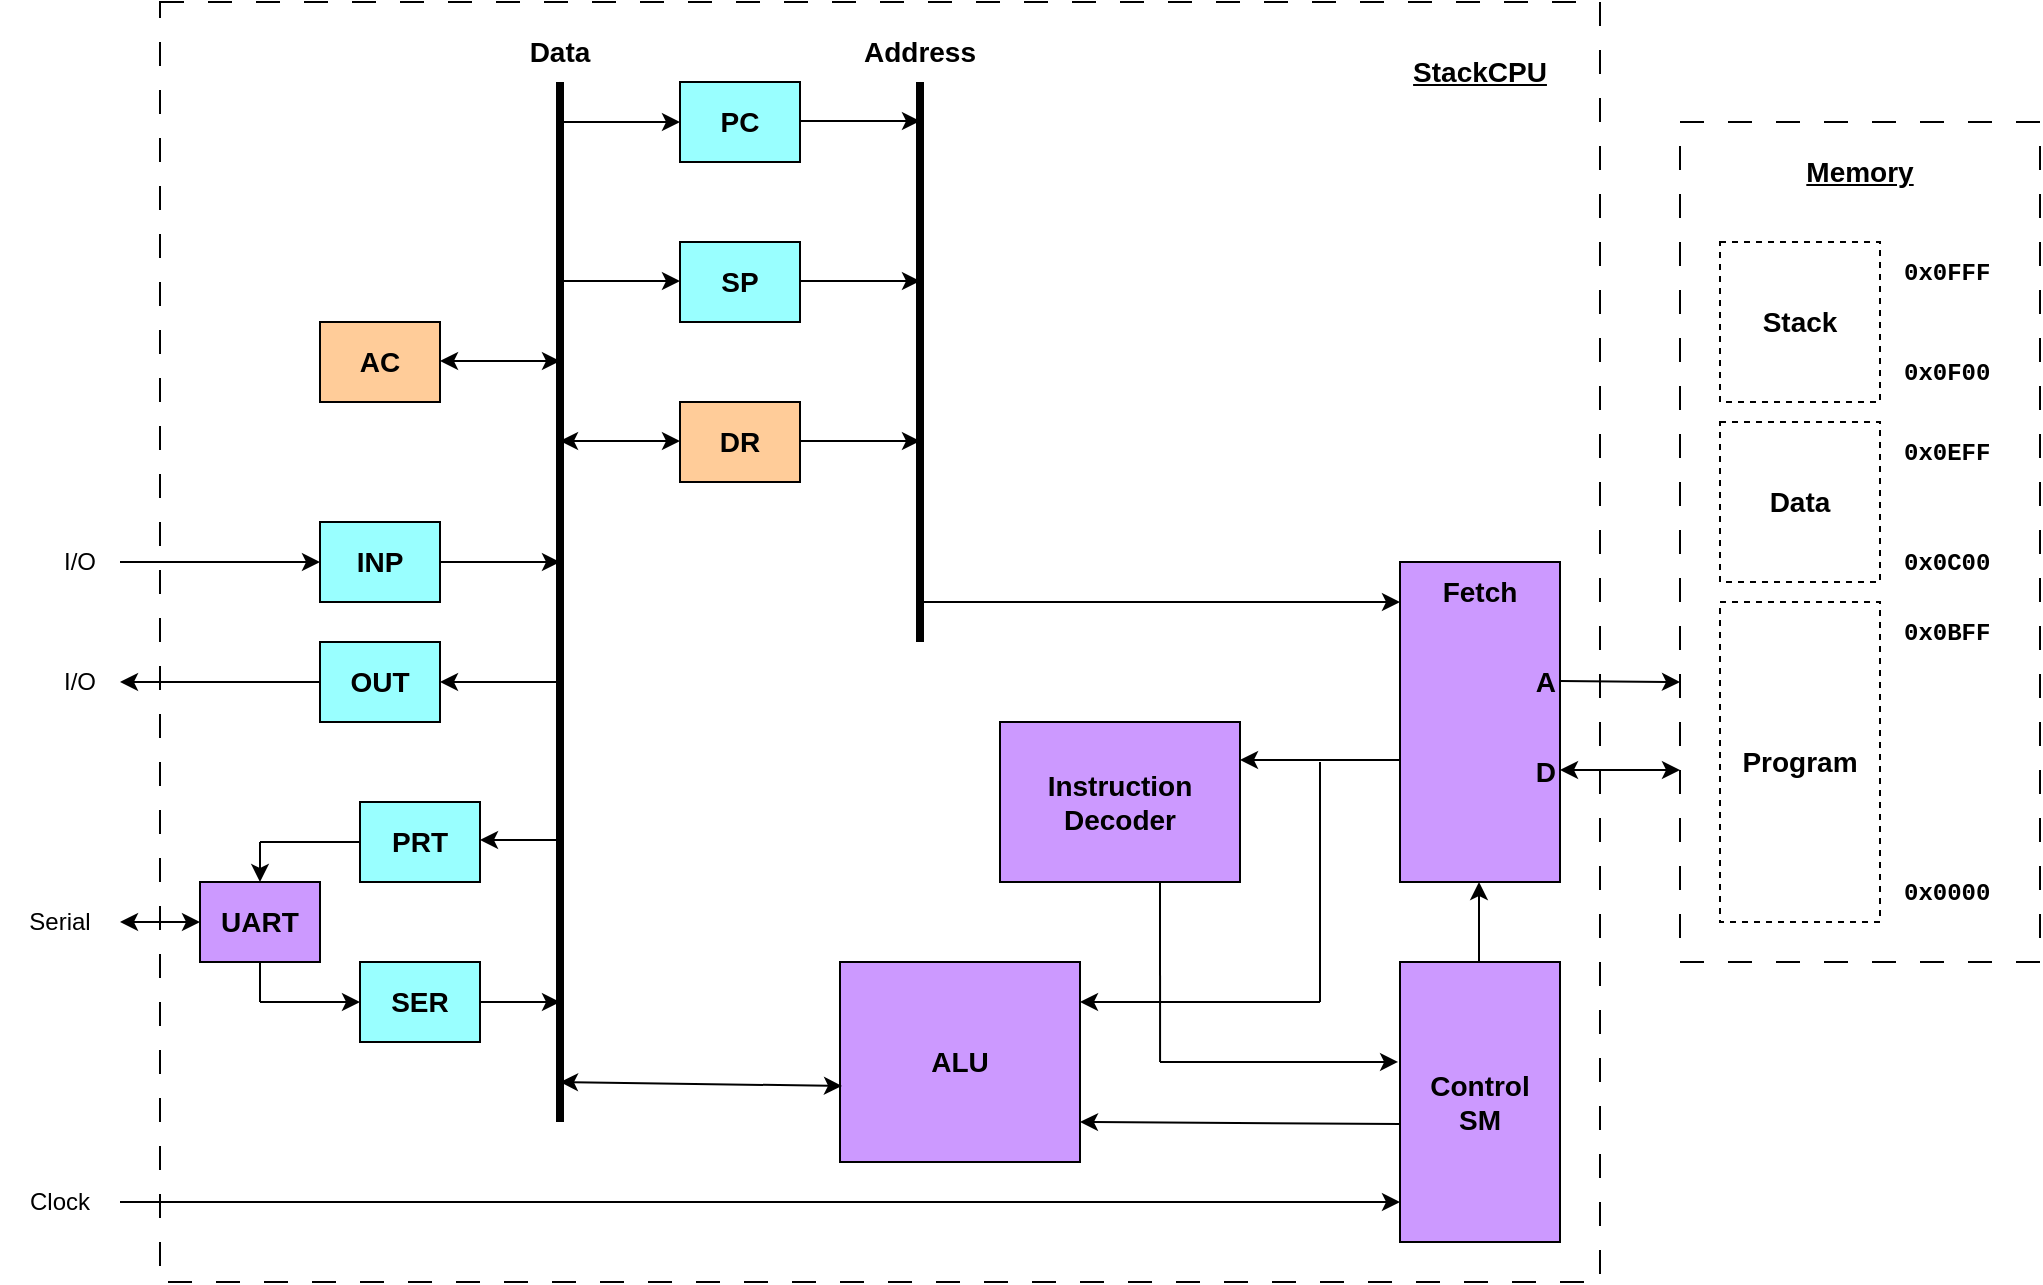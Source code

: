 <mxfile version="28.0.6">
  <diagram id="gKfQR6QMqfabCFEobmAz" name="Page-1">
    <mxGraphModel dx="1126" dy="748" grid="1" gridSize="10" guides="1" tooltips="1" connect="1" arrows="1" fold="1" page="1" pageScale="1" pageWidth="1100" pageHeight="850" math="0" shadow="0">
      <root>
        <mxCell id="0" />
        <mxCell id="1" parent="0" />
        <mxCell id="Fho4y9NvzUoqDBFK6mao-48" value="" style="rounded=0;whiteSpace=wrap;html=1;dashed=1;dashPattern=12 12;" parent="1" vertex="1">
          <mxGeometry x="860" y="100" width="180" height="420" as="geometry" />
        </mxCell>
        <mxCell id="Fho4y9NvzUoqDBFK6mao-47" value="" style="rounded=0;whiteSpace=wrap;html=1;dashed=1;dashPattern=12 12;" parent="1" vertex="1">
          <mxGeometry x="100" y="40" width="720" height="640" as="geometry" />
        </mxCell>
        <mxCell id="f6vRZK2oa4QjY8WZpOiV-4" value="&lt;font style=&quot;font-size: 14px;&quot;&gt;&lt;b&gt;PC&lt;/b&gt;&lt;/font&gt;" style="rounded=0;whiteSpace=wrap;html=1;fillColor=#99FFFF;" parent="1" vertex="1">
          <mxGeometry x="360" y="80" width="60" height="40" as="geometry" />
        </mxCell>
        <mxCell id="f6vRZK2oa4QjY8WZpOiV-7" value="&lt;font style=&quot;font-size: 14px;&quot;&gt;&lt;b&gt;Stack&lt;/b&gt;&lt;/font&gt;" style="rounded=0;whiteSpace=wrap;html=1;dashed=1;" parent="1" vertex="1">
          <mxGeometry x="880" y="160" width="80" height="80" as="geometry" />
        </mxCell>
        <mxCell id="f6vRZK2oa4QjY8WZpOiV-8" value="&lt;font style=&quot;font-size: 14px;&quot;&gt;&lt;b&gt;Data&lt;/b&gt;&lt;/font&gt;" style="rounded=0;whiteSpace=wrap;html=1;dashed=1;" parent="1" vertex="1">
          <mxGeometry x="880" y="250" width="80" height="80" as="geometry" />
        </mxCell>
        <mxCell id="f6vRZK2oa4QjY8WZpOiV-9" value="&lt;font style=&quot;font-size: 14px;&quot;&gt;&lt;b&gt;Program&lt;/b&gt;&lt;/font&gt;" style="rounded=0;whiteSpace=wrap;html=1;dashed=1;" parent="1" vertex="1">
          <mxGeometry x="880" y="340" width="80" height="160" as="geometry" />
        </mxCell>
        <mxCell id="f6vRZK2oa4QjY8WZpOiV-10" value="&lt;b style=&quot;font-family: &amp;quot;Courier New&amp;quot;;&quot;&gt;0x0000&lt;/b&gt;" style="text;html=1;align=left;verticalAlign=middle;whiteSpace=wrap;rounded=0;imageAlign=right;" parent="1" vertex="1">
          <mxGeometry x="970" y="470" width="60" height="30" as="geometry" />
        </mxCell>
        <mxCell id="f6vRZK2oa4QjY8WZpOiV-11" value="&lt;b style=&quot;font-family: &amp;quot;Courier New&amp;quot;;&quot;&gt;0x0BFF&lt;/b&gt;" style="text;html=1;align=left;verticalAlign=middle;whiteSpace=wrap;rounded=0;imageAlign=right;" parent="1" vertex="1">
          <mxGeometry x="970" y="340" width="60" height="30" as="geometry" />
        </mxCell>
        <mxCell id="f6vRZK2oa4QjY8WZpOiV-12" value="&lt;b style=&quot;font-family: &amp;quot;Courier New&amp;quot;;&quot;&gt;0x0C00&lt;/b&gt;" style="text;html=1;align=left;verticalAlign=middle;whiteSpace=wrap;rounded=0;imageAlign=right;" parent="1" vertex="1">
          <mxGeometry x="970" y="305" width="60" height="30" as="geometry" />
        </mxCell>
        <mxCell id="f6vRZK2oa4QjY8WZpOiV-13" value="&lt;b style=&quot;font-family: &amp;quot;Courier New&amp;quot;;&quot;&gt;0x0EFF&lt;/b&gt;" style="text;html=1;align=left;verticalAlign=middle;whiteSpace=wrap;rounded=0;imageAlign=right;" parent="1" vertex="1">
          <mxGeometry x="970" y="250" width="60" height="30" as="geometry" />
        </mxCell>
        <mxCell id="f6vRZK2oa4QjY8WZpOiV-14" value="&lt;b style=&quot;font-family: &amp;quot;Courier New&amp;quot;;&quot;&gt;0x0F00&lt;/b&gt;" style="text;html=1;align=left;verticalAlign=middle;whiteSpace=wrap;rounded=0;imageAlign=right;" parent="1" vertex="1">
          <mxGeometry x="970" y="210" width="60" height="30" as="geometry" />
        </mxCell>
        <mxCell id="f6vRZK2oa4QjY8WZpOiV-15" value="&lt;b style=&quot;font-family: &amp;quot;Courier New&amp;quot;;&quot;&gt;0x0FFF&lt;/b&gt;" style="text;html=1;align=left;verticalAlign=middle;whiteSpace=wrap;rounded=0;imageAlign=right;" parent="1" vertex="1">
          <mxGeometry x="970" y="160" width="60" height="30" as="geometry" />
        </mxCell>
        <mxCell id="Fho4y9NvzUoqDBFK6mao-1" value="&lt;font style=&quot;font-size: 14px;&quot;&gt;&lt;b&gt;SP&lt;/b&gt;&lt;/font&gt;" style="rounded=0;whiteSpace=wrap;html=1;fillColor=#99FFFF;" parent="1" vertex="1">
          <mxGeometry x="360" y="160" width="60" height="40" as="geometry" />
        </mxCell>
        <mxCell id="Fho4y9NvzUoqDBFK6mao-2" value="&lt;font style=&quot;font-size: 14px;&quot;&gt;&lt;b&gt;DR&lt;/b&gt;&lt;/font&gt;" style="rounded=0;whiteSpace=wrap;html=1;fillColor=#FFCC99;" parent="1" vertex="1">
          <mxGeometry x="360" y="240" width="60" height="40" as="geometry" />
        </mxCell>
        <mxCell id="Fho4y9NvzUoqDBFK6mao-3" value="&lt;font style=&quot;font-size: 14px;&quot;&gt;&lt;b&gt;AC&lt;/b&gt;&lt;/font&gt;" style="rounded=0;whiteSpace=wrap;html=1;fillColor=#FFCC99;" parent="1" vertex="1">
          <mxGeometry x="180" y="200" width="60" height="40" as="geometry" />
        </mxCell>
        <mxCell id="Fho4y9NvzUoqDBFK6mao-4" value="&lt;font style=&quot;font-size: 14px;&quot;&gt;&lt;b&gt;INP&lt;/b&gt;&lt;/font&gt;" style="rounded=0;whiteSpace=wrap;html=1;fillColor=#99FFFF;" parent="1" vertex="1">
          <mxGeometry x="180" y="300" width="60" height="40" as="geometry" />
        </mxCell>
        <mxCell id="Fho4y9NvzUoqDBFK6mao-5" value="&lt;font style=&quot;font-size: 14px;&quot;&gt;&lt;b&gt;OUT&lt;/b&gt;&lt;/font&gt;" style="rounded=0;whiteSpace=wrap;html=1;fillColor=#99FFFF;" parent="1" vertex="1">
          <mxGeometry x="180" y="360" width="60" height="40" as="geometry" />
        </mxCell>
        <mxCell id="Fho4y9NvzUoqDBFK6mao-6" value="&lt;font style=&quot;font-size: 14px;&quot;&gt;&lt;b&gt;PRT&lt;/b&gt;&lt;/font&gt;" style="rounded=0;whiteSpace=wrap;html=1;fillColor=#99FFFF;" parent="1" vertex="1">
          <mxGeometry x="200" y="440" width="60" height="40" as="geometry" />
        </mxCell>
        <mxCell id="Fho4y9NvzUoqDBFK6mao-7" value="&lt;font style=&quot;font-size: 14px;&quot;&gt;&lt;b&gt;ALU&lt;/b&gt;&lt;/font&gt;" style="rounded=0;whiteSpace=wrap;html=1;fillColor=#CC99FF;" parent="1" vertex="1">
          <mxGeometry x="440" y="520" width="120" height="100" as="geometry" />
        </mxCell>
        <mxCell id="Fho4y9NvzUoqDBFK6mao-8" value="&lt;font style=&quot;font-size: 14px;&quot;&gt;&lt;b&gt;Instruction&lt;/b&gt;&lt;/font&gt;&lt;div&gt;&lt;font style=&quot;font-size: 14px;&quot;&gt;&lt;b&gt;Decoder&lt;/b&gt;&lt;/font&gt;&lt;/div&gt;" style="rounded=0;whiteSpace=wrap;html=1;fillColor=#CC99FF;" parent="1" vertex="1">
          <mxGeometry x="520" y="400" width="120" height="80" as="geometry" />
        </mxCell>
        <mxCell id="Fho4y9NvzUoqDBFK6mao-9" value="&lt;font style=&quot;font-size: 14px;&quot;&gt;&lt;b&gt;Fetch&lt;/b&gt;&lt;/font&gt;" style="rounded=0;whiteSpace=wrap;html=1;verticalAlign=top;fillColor=#CC99FF;" parent="1" vertex="1">
          <mxGeometry x="720" y="320" width="80" height="160" as="geometry" />
        </mxCell>
        <mxCell id="Fho4y9NvzUoqDBFK6mao-11" value="&lt;font style=&quot;font-size: 14px;&quot;&gt;&lt;b&gt;Control&lt;/b&gt;&lt;/font&gt;&lt;div&gt;&lt;font style=&quot;font-size: 14px;&quot;&gt;&lt;b&gt;SM&lt;/b&gt;&lt;/font&gt;&lt;/div&gt;" style="rounded=0;whiteSpace=wrap;html=1;fillColor=#CC99FF;" parent="1" vertex="1">
          <mxGeometry x="720" y="520" width="80" height="140" as="geometry" />
        </mxCell>
        <mxCell id="Fho4y9NvzUoqDBFK6mao-12" value="" style="endArrow=none;html=1;rounded=0;strokeWidth=4;" parent="1" edge="1">
          <mxGeometry width="50" height="50" relative="1" as="geometry">
            <mxPoint x="300" y="600" as="sourcePoint" />
            <mxPoint x="300" y="80" as="targetPoint" />
          </mxGeometry>
        </mxCell>
        <mxCell id="Fho4y9NvzUoqDBFK6mao-13" value="" style="endArrow=none;html=1;rounded=0;strokeWidth=4;" parent="1" edge="1">
          <mxGeometry width="50" height="50" relative="1" as="geometry">
            <mxPoint x="480" y="360" as="sourcePoint" />
            <mxPoint x="480" y="80" as="targetPoint" />
          </mxGeometry>
        </mxCell>
        <mxCell id="Fho4y9NvzUoqDBFK6mao-14" value="&lt;font style=&quot;font-size: 14px;&quot;&gt;&lt;b&gt;Data&lt;/b&gt;&lt;/font&gt;" style="text;html=1;align=center;verticalAlign=middle;whiteSpace=wrap;rounded=0;" parent="1" vertex="1">
          <mxGeometry x="270" y="50" width="60" height="30" as="geometry" />
        </mxCell>
        <mxCell id="Fho4y9NvzUoqDBFK6mao-15" value="&lt;font style=&quot;font-size: 14px;&quot;&gt;&lt;b&gt;Address&lt;/b&gt;&lt;/font&gt;" style="text;html=1;align=center;verticalAlign=middle;whiteSpace=wrap;rounded=0;" parent="1" vertex="1">
          <mxGeometry x="450" y="50" width="60" height="30" as="geometry" />
        </mxCell>
        <mxCell id="Fho4y9NvzUoqDBFK6mao-16" value="" style="endArrow=classic;html=1;rounded=0;entryX=0;entryY=0.5;entryDx=0;entryDy=0;" parent="1" target="f6vRZK2oa4QjY8WZpOiV-4" edge="1">
          <mxGeometry width="50" height="50" relative="1" as="geometry">
            <mxPoint x="300" y="100" as="sourcePoint" />
            <mxPoint x="350" y="50" as="targetPoint" />
          </mxGeometry>
        </mxCell>
        <mxCell id="Fho4y9NvzUoqDBFK6mao-17" value="" style="endArrow=classic;html=1;rounded=0;entryX=0;entryY=0.5;entryDx=0;entryDy=0;" parent="1" edge="1">
          <mxGeometry width="50" height="50" relative="1" as="geometry">
            <mxPoint x="300" y="179.5" as="sourcePoint" />
            <mxPoint x="360" y="179.5" as="targetPoint" />
          </mxGeometry>
        </mxCell>
        <mxCell id="Fho4y9NvzUoqDBFK6mao-19" value="" style="endArrow=classic;html=1;rounded=0;entryX=0;entryY=0.5;entryDx=0;entryDy=0;" parent="1" edge="1">
          <mxGeometry width="50" height="50" relative="1" as="geometry">
            <mxPoint x="420" y="99.5" as="sourcePoint" />
            <mxPoint x="480" y="99.5" as="targetPoint" />
          </mxGeometry>
        </mxCell>
        <mxCell id="Fho4y9NvzUoqDBFK6mao-20" value="" style="endArrow=classic;html=1;rounded=0;entryX=0;entryY=0.5;entryDx=0;entryDy=0;" parent="1" edge="1">
          <mxGeometry width="50" height="50" relative="1" as="geometry">
            <mxPoint x="420" y="179.5" as="sourcePoint" />
            <mxPoint x="480" y="179.5" as="targetPoint" />
          </mxGeometry>
        </mxCell>
        <mxCell id="Fho4y9NvzUoqDBFK6mao-21" value="" style="endArrow=classic;html=1;rounded=0;entryX=0;entryY=0.5;entryDx=0;entryDy=0;" parent="1" edge="1">
          <mxGeometry width="50" height="50" relative="1" as="geometry">
            <mxPoint x="420" y="259.5" as="sourcePoint" />
            <mxPoint x="480" y="259.5" as="targetPoint" />
          </mxGeometry>
        </mxCell>
        <mxCell id="Fho4y9NvzUoqDBFK6mao-22" value="" style="endArrow=classic;html=1;rounded=0;" parent="1" edge="1">
          <mxGeometry width="50" height="50" relative="1" as="geometry">
            <mxPoint x="480" y="340" as="sourcePoint" />
            <mxPoint x="720" y="340" as="targetPoint" />
          </mxGeometry>
        </mxCell>
        <mxCell id="Fho4y9NvzUoqDBFK6mao-23" value="&lt;font style=&quot;font-size: 14px;&quot;&gt;&lt;b&gt;A&lt;/b&gt;&lt;/font&gt;" style="text;html=1;align=right;verticalAlign=middle;whiteSpace=wrap;rounded=0;" parent="1" vertex="1">
          <mxGeometry x="740" y="365" width="60" height="30" as="geometry" />
        </mxCell>
        <mxCell id="Fho4y9NvzUoqDBFK6mao-24" value="&lt;font style=&quot;font-size: 14px;&quot;&gt;&lt;b&gt;D&lt;/b&gt;&lt;/font&gt;" style="text;html=1;align=right;verticalAlign=middle;whiteSpace=wrap;rounded=0;" parent="1" vertex="1">
          <mxGeometry x="740" y="410" width="60" height="30" as="geometry" />
        </mxCell>
        <mxCell id="Fho4y9NvzUoqDBFK6mao-25" value="" style="endArrow=classic;html=1;rounded=0;" parent="1" edge="1">
          <mxGeometry width="50" height="50" relative="1" as="geometry">
            <mxPoint x="800" y="379.5" as="sourcePoint" />
            <mxPoint x="860" y="380" as="targetPoint" />
          </mxGeometry>
        </mxCell>
        <mxCell id="Fho4y9NvzUoqDBFK6mao-26" value="" style="endArrow=classic;startArrow=classic;html=1;rounded=0;" parent="1" edge="1">
          <mxGeometry width="50" height="50" relative="1" as="geometry">
            <mxPoint x="800" y="424" as="sourcePoint" />
            <mxPoint x="860" y="424" as="targetPoint" />
          </mxGeometry>
        </mxCell>
        <mxCell id="Fho4y9NvzUoqDBFK6mao-27" value="" style="endArrow=classic;html=1;rounded=0;" parent="1" edge="1">
          <mxGeometry width="50" height="50" relative="1" as="geometry">
            <mxPoint x="300" y="380" as="sourcePoint" />
            <mxPoint x="240" y="380" as="targetPoint" />
          </mxGeometry>
        </mxCell>
        <mxCell id="Fho4y9NvzUoqDBFK6mao-28" value="" style="endArrow=classic;html=1;rounded=0;entryX=0;entryY=0.5;entryDx=0;entryDy=0;" parent="1" edge="1">
          <mxGeometry width="50" height="50" relative="1" as="geometry">
            <mxPoint x="240" y="320" as="sourcePoint" />
            <mxPoint x="300" y="320" as="targetPoint" />
          </mxGeometry>
        </mxCell>
        <mxCell id="Fho4y9NvzUoqDBFK6mao-29" value="" style="endArrow=classic;html=1;rounded=0;" parent="1" edge="1">
          <mxGeometry width="50" height="50" relative="1" as="geometry">
            <mxPoint x="300" y="459" as="sourcePoint" />
            <mxPoint x="260" y="459" as="targetPoint" />
          </mxGeometry>
        </mxCell>
        <mxCell id="Fho4y9NvzUoqDBFK6mao-30" value="" style="endArrow=classic;startArrow=classic;html=1;rounded=0;" parent="1" edge="1">
          <mxGeometry width="50" height="50" relative="1" as="geometry">
            <mxPoint x="240" y="219.5" as="sourcePoint" />
            <mxPoint x="300" y="219.5" as="targetPoint" />
          </mxGeometry>
        </mxCell>
        <mxCell id="Fho4y9NvzUoqDBFK6mao-31" value="" style="endArrow=classic;startArrow=classic;html=1;rounded=0;" parent="1" edge="1">
          <mxGeometry width="50" height="50" relative="1" as="geometry">
            <mxPoint x="300" y="259.5" as="sourcePoint" />
            <mxPoint x="360" y="259.5" as="targetPoint" />
          </mxGeometry>
        </mxCell>
        <mxCell id="Fho4y9NvzUoqDBFK6mao-32" value="" style="endArrow=classic;html=1;rounded=0;" parent="1" edge="1">
          <mxGeometry width="50" height="50" relative="1" as="geometry">
            <mxPoint x="720" y="419" as="sourcePoint" />
            <mxPoint x="640" y="419" as="targetPoint" />
          </mxGeometry>
        </mxCell>
        <mxCell id="Fho4y9NvzUoqDBFK6mao-33" value="" style="endArrow=classic;html=1;rounded=0;" parent="1" edge="1">
          <mxGeometry width="50" height="50" relative="1" as="geometry">
            <mxPoint x="720" y="601" as="sourcePoint" />
            <mxPoint x="560" y="600" as="targetPoint" />
          </mxGeometry>
        </mxCell>
        <mxCell id="Fho4y9NvzUoqDBFK6mao-34" value="" style="endArrow=classic;html=1;rounded=0;" parent="1" edge="1">
          <mxGeometry width="50" height="50" relative="1" as="geometry">
            <mxPoint x="759.5" y="520" as="sourcePoint" />
            <mxPoint x="759.5" y="480" as="targetPoint" />
          </mxGeometry>
        </mxCell>
        <mxCell id="Fho4y9NvzUoqDBFK6mao-36" value="" style="endArrow=classic;startArrow=classic;html=1;rounded=0;" parent="1" edge="1">
          <mxGeometry width="50" height="50" relative="1" as="geometry">
            <mxPoint x="300" y="580" as="sourcePoint" />
            <mxPoint x="441" y="582" as="targetPoint" />
          </mxGeometry>
        </mxCell>
        <mxCell id="Fho4y9NvzUoqDBFK6mao-37" value="" style="endArrow=none;html=1;rounded=0;" parent="1" edge="1">
          <mxGeometry width="50" height="50" relative="1" as="geometry">
            <mxPoint x="680" y="540" as="sourcePoint" />
            <mxPoint x="680" y="420" as="targetPoint" />
          </mxGeometry>
        </mxCell>
        <mxCell id="Fho4y9NvzUoqDBFK6mao-38" value="" style="endArrow=classic;html=1;rounded=0;" parent="1" edge="1">
          <mxGeometry width="50" height="50" relative="1" as="geometry">
            <mxPoint x="680" y="540" as="sourcePoint" />
            <mxPoint x="560" y="540" as="targetPoint" />
          </mxGeometry>
        </mxCell>
        <mxCell id="Fho4y9NvzUoqDBFK6mao-40" value="" style="endArrow=classic;html=1;rounded=0;" parent="1" edge="1">
          <mxGeometry width="50" height="50" relative="1" as="geometry">
            <mxPoint x="180" y="380" as="sourcePoint" />
            <mxPoint x="80" y="380" as="targetPoint" />
          </mxGeometry>
        </mxCell>
        <mxCell id="Fho4y9NvzUoqDBFK6mao-41" value="" style="endArrow=classic;html=1;rounded=0;entryX=0;entryY=0.5;entryDx=0;entryDy=0;" parent="1" target="Fho4y9NvzUoqDBFK6mao-4" edge="1">
          <mxGeometry width="50" height="50" relative="1" as="geometry">
            <mxPoint x="80" y="320" as="sourcePoint" />
            <mxPoint x="190" y="270" as="targetPoint" />
          </mxGeometry>
        </mxCell>
        <mxCell id="Fho4y9NvzUoqDBFK6mao-43" value="&lt;font&gt;&lt;b&gt;&lt;u&gt;Memory&lt;/u&gt;&lt;/b&gt;&lt;/font&gt;" style="text;html=1;align=center;verticalAlign=middle;whiteSpace=wrap;rounded=0;fontSize=14;" parent="1" vertex="1">
          <mxGeometry x="920" y="110" width="60" height="30" as="geometry" />
        </mxCell>
        <mxCell id="Fho4y9NvzUoqDBFK6mao-44" value="I/O" style="text;html=1;align=center;verticalAlign=middle;whiteSpace=wrap;rounded=0;" parent="1" vertex="1">
          <mxGeometry x="30" y="305" width="60" height="30" as="geometry" />
        </mxCell>
        <mxCell id="Fho4y9NvzUoqDBFK6mao-45" value="I/O" style="text;html=1;align=center;verticalAlign=middle;whiteSpace=wrap;rounded=0;" parent="1" vertex="1">
          <mxGeometry x="30" y="365" width="60" height="30" as="geometry" />
        </mxCell>
        <mxCell id="Fho4y9NvzUoqDBFK6mao-46" value="Serial" style="text;html=1;align=center;verticalAlign=middle;whiteSpace=wrap;rounded=0;" parent="1" vertex="1">
          <mxGeometry x="20" y="485" width="60" height="30" as="geometry" />
        </mxCell>
        <mxCell id="Fho4y9NvzUoqDBFK6mao-49" value="&lt;font&gt;&lt;b&gt;&lt;u&gt;StackCPU&lt;/u&gt;&lt;/b&gt;&lt;/font&gt;" style="text;html=1;align=center;verticalAlign=middle;whiteSpace=wrap;rounded=0;fontSize=14;" parent="1" vertex="1">
          <mxGeometry x="730" y="60" width="60" height="30" as="geometry" />
        </mxCell>
        <mxCell id="Fho4y9NvzUoqDBFK6mao-50" value="" style="endArrow=classic;html=1;rounded=0;exitX=1;exitY=0.5;exitDx=0;exitDy=0;" parent="1" source="Fho4y9NvzUoqDBFK6mao-51" edge="1">
          <mxGeometry width="50" height="50" relative="1" as="geometry">
            <mxPoint x="140" y="640" as="sourcePoint" />
            <mxPoint x="720" y="640" as="targetPoint" />
          </mxGeometry>
        </mxCell>
        <mxCell id="Fho4y9NvzUoqDBFK6mao-51" value="Clock" style="text;html=1;align=center;verticalAlign=middle;whiteSpace=wrap;rounded=0;" parent="1" vertex="1">
          <mxGeometry x="20" y="625" width="60" height="30" as="geometry" />
        </mxCell>
        <mxCell id="Fho4y9NvzUoqDBFK6mao-52" value="&lt;font style=&quot;font-size: 14px;&quot;&gt;&lt;b&gt;SER&lt;/b&gt;&lt;/font&gt;" style="rounded=0;whiteSpace=wrap;html=1;fillColor=#99FFFF;" parent="1" vertex="1">
          <mxGeometry x="200" y="520" width="60" height="40" as="geometry" />
        </mxCell>
        <mxCell id="Fho4y9NvzUoqDBFK6mao-53" value="&lt;font style=&quot;font-size: 14px;&quot;&gt;&lt;b&gt;UART&lt;/b&gt;&lt;/font&gt;" style="rounded=0;whiteSpace=wrap;html=1;fillColor=#CC99FF;" parent="1" vertex="1">
          <mxGeometry x="120" y="480" width="60" height="40" as="geometry" />
        </mxCell>
        <mxCell id="Fho4y9NvzUoqDBFK6mao-54" value="" style="endArrow=none;html=1;rounded=0;exitX=0;exitY=0.5;exitDx=0;exitDy=0;" parent="1" source="Fho4y9NvzUoqDBFK6mao-6" edge="1">
          <mxGeometry width="50" height="50" relative="1" as="geometry">
            <mxPoint x="150" y="480" as="sourcePoint" />
            <mxPoint x="150" y="460" as="targetPoint" />
          </mxGeometry>
        </mxCell>
        <mxCell id="Fho4y9NvzUoqDBFK6mao-55" value="" style="endArrow=none;html=1;rounded=0;" parent="1" edge="1">
          <mxGeometry width="50" height="50" relative="1" as="geometry">
            <mxPoint x="150" y="540" as="sourcePoint" />
            <mxPoint x="150" y="520" as="targetPoint" />
          </mxGeometry>
        </mxCell>
        <mxCell id="Fho4y9NvzUoqDBFK6mao-56" value="" style="endArrow=classic;html=1;rounded=0;entryX=0;entryY=0.5;entryDx=0;entryDy=0;" parent="1" target="Fho4y9NvzUoqDBFK6mao-52" edge="1">
          <mxGeometry width="50" height="50" relative="1" as="geometry">
            <mxPoint x="150" y="540" as="sourcePoint" />
            <mxPoint x="200" y="490" as="targetPoint" />
          </mxGeometry>
        </mxCell>
        <mxCell id="Fho4y9NvzUoqDBFK6mao-57" value="" style="endArrow=classic;html=1;rounded=0;" parent="1" edge="1">
          <mxGeometry width="50" height="50" relative="1" as="geometry">
            <mxPoint x="260" y="540" as="sourcePoint" />
            <mxPoint x="300" y="540" as="targetPoint" />
          </mxGeometry>
        </mxCell>
        <mxCell id="Fho4y9NvzUoqDBFK6mao-58" value="" style="endArrow=classic;html=1;rounded=0;entryX=0.5;entryY=0;entryDx=0;entryDy=0;" parent="1" target="Fho4y9NvzUoqDBFK6mao-53" edge="1">
          <mxGeometry width="50" height="50" relative="1" as="geometry">
            <mxPoint x="150" y="460" as="sourcePoint" />
            <mxPoint x="200" y="410" as="targetPoint" />
          </mxGeometry>
        </mxCell>
        <mxCell id="Fho4y9NvzUoqDBFK6mao-59" value="" style="endArrow=classic;startArrow=classic;html=1;rounded=0;entryX=0;entryY=0.5;entryDx=0;entryDy=0;" parent="1" target="Fho4y9NvzUoqDBFK6mao-53" edge="1">
          <mxGeometry width="50" height="50" relative="1" as="geometry">
            <mxPoint x="80" y="500" as="sourcePoint" />
            <mxPoint x="130" y="450" as="targetPoint" />
          </mxGeometry>
        </mxCell>
        <mxCell id="Fho4y9NvzUoqDBFK6mao-60" value="" style="endArrow=classic;html=1;rounded=0;entryX=-0.012;entryY=0.357;entryDx=0;entryDy=0;entryPerimeter=0;" parent="1" target="Fho4y9NvzUoqDBFK6mao-11" edge="1">
          <mxGeometry width="50" height="50" relative="1" as="geometry">
            <mxPoint x="600" y="570" as="sourcePoint" />
            <mxPoint x="670" y="530" as="targetPoint" />
          </mxGeometry>
        </mxCell>
        <mxCell id="Fho4y9NvzUoqDBFK6mao-61" value="" style="endArrow=none;html=1;rounded=0;entryX=0.833;entryY=1;entryDx=0;entryDy=0;entryPerimeter=0;" parent="1" edge="1">
          <mxGeometry width="50" height="50" relative="1" as="geometry">
            <mxPoint x="600.04" y="570" as="sourcePoint" />
            <mxPoint x="600" y="480" as="targetPoint" />
          </mxGeometry>
        </mxCell>
      </root>
    </mxGraphModel>
  </diagram>
</mxfile>
